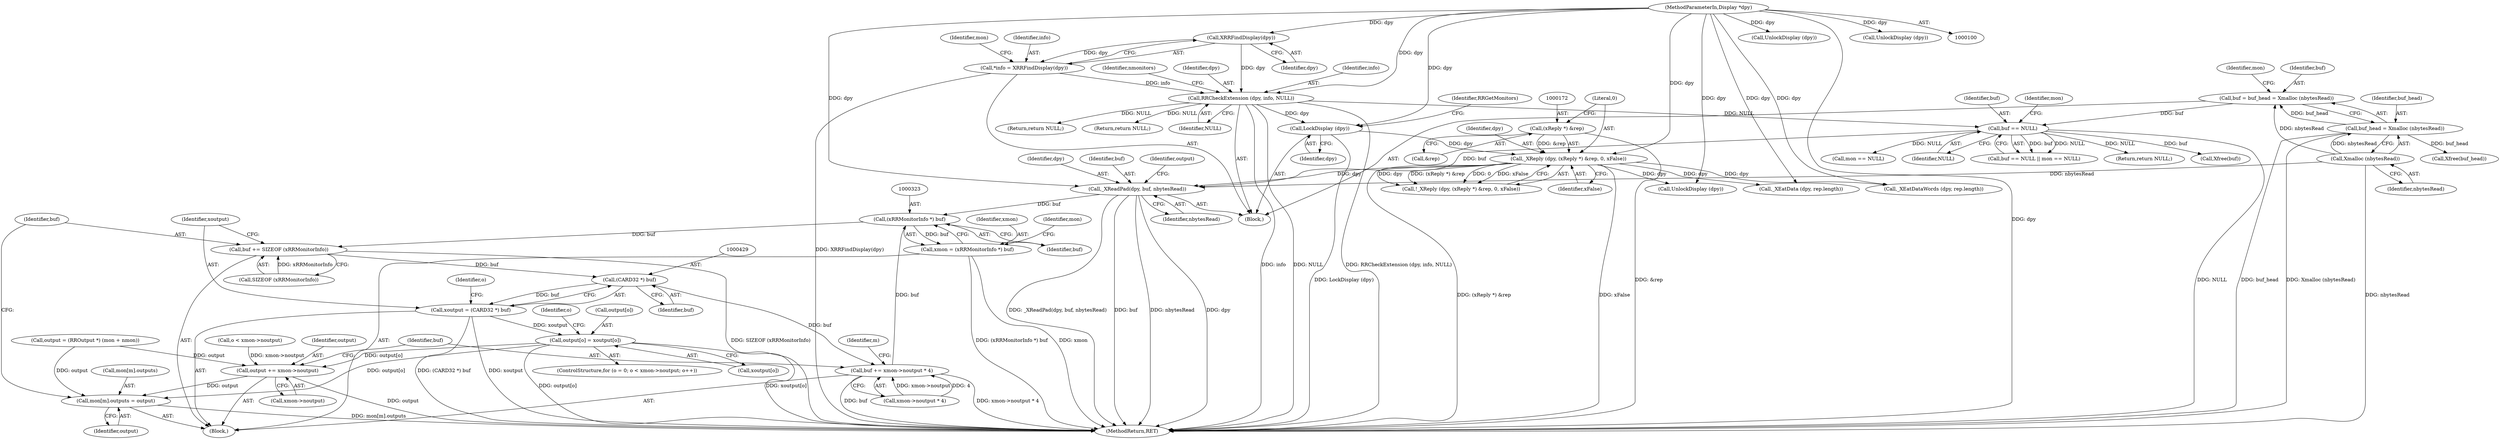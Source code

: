 digraph "0_libXrandr_a0df3e1c7728205e5c7650b2e6dce684139254a6@pointer" {
"1000299" [label="(Call,_XReadPad(dpy, buf, nbytesRead))"];
"1000169" [label="(Call,_XReply (dpy, (xReply *) &rep, 0, xFalse))"];
"1000138" [label="(Call,LockDisplay (dpy))"];
"1000129" [label="(Call,RRCheckExtension (dpy, info, NULL))"];
"1000109" [label="(Call,XRRFindDisplay(dpy))"];
"1000101" [label="(MethodParameterIn,Display *dpy)"];
"1000107" [label="(Call,*info = XRRFindDisplay(dpy))"];
"1000171" [label="(Call,(xReply *) &rep)"];
"1000278" [label="(Call,buf == NULL)"];
"1000266" [label="(Call,buf = buf_head = Xmalloc (nbytesRead))"];
"1000268" [label="(Call,buf_head = Xmalloc (nbytesRead))"];
"1000270" [label="(Call,Xmalloc (nbytesRead))"];
"1000322" [label="(Call,(xRRMonitorInfo *) buf)"];
"1000320" [label="(Call,xmon = (xRRMonitorInfo *) buf)"];
"1000422" [label="(Call,buf += SIZEOF (xRRMonitorInfo))"];
"1000428" [label="(Call,(CARD32 *) buf)"];
"1000426" [label="(Call,xoutput = (CARD32 *) buf)"];
"1000442" [label="(Call,output[o] = xoutput[o])"];
"1000415" [label="(Call,mon[m].outputs = output)"];
"1000449" [label="(Call,output += xmon->noutput)"];
"1000454" [label="(Call,buf += xmon->noutput * 4)"];
"1000415" [label="(Call,mon[m].outputs = output)"];
"1000126" [label="(Identifier,mon)"];
"1000131" [label="(Identifier,info)"];
"1000280" [label="(Identifier,NULL)"];
"1000129" [label="(Call,RRCheckExtension (dpy, info, NULL))"];
"1000422" [label="(Call,buf += SIZEOF (xRRMonitorInfo))"];
"1000282" [label="(Identifier,mon)"];
"1000139" [label="(Identifier,dpy)"];
"1000455" [label="(Identifier,buf)"];
"1000170" [label="(Identifier,dpy)"];
"1000461" [label="(Call,Xfree(buf_head))"];
"1000446" [label="(Call,xoutput[o])"];
"1000271" [label="(Identifier,nbytesRead)"];
"1000269" [label="(Identifier,buf_head)"];
"1000454" [label="(Call,buf += xmon->noutput * 4)"];
"1000268" [label="(Call,buf_head = Xmalloc (nbytesRead))"];
"1000141" [label="(Identifier,RRGetMonitors)"];
"1000176" [label="(Identifier,xFalse)"];
"1000300" [label="(Identifier,dpy)"];
"1000424" [label="(Call,SIZEOF (xRRMonitorInfo))"];
"1000108" [label="(Identifier,info)"];
"1000138" [label="(Call,LockDisplay (dpy))"];
"1000277" [label="(Call,buf == NULL || mon == NULL)"];
"1000279" [label="(Identifier,buf)"];
"1000135" [label="(Identifier,nmonitors)"];
"1000273" [label="(Identifier,mon)"];
"1000110" [label="(Identifier,dpy)"];
"1000433" [label="(Identifier,o)"];
"1000303" [label="(Call,output = (RROutput *) (mon + nmon))"];
"1000289" [label="(Call,_XEatDataWords (dpy, rep.length))"];
"1000320" [label="(Call,xmon = (xRRMonitorInfo *) buf)"];
"1000435" [label="(Call,o < xmon->noutput)"];
"1000181" [label="(Return,return NULL;)"];
"1000299" [label="(Call,_XReadPad(dpy, buf, nbytesRead))"];
"1000302" [label="(Identifier,nbytesRead)"];
"1000226" [label="(Call,_XEatData (dpy, rep.length))"];
"1000267" [label="(Identifier,buf)"];
"1000421" [label="(Identifier,output)"];
"1000109" [label="(Call,XRRFindDisplay(dpy))"];
"1000443" [label="(Call,output[o])"];
"1000423" [label="(Identifier,buf)"];
"1000451" [label="(Call,xmon->noutput)"];
"1000270" [label="(Call,Xmalloc (nbytesRead))"];
"1000173" [label="(Call,&rep)"];
"1000328" [label="(Identifier,mon)"];
"1000105" [label="(Block,)"];
"1000450" [label="(Identifier,output)"];
"1000427" [label="(Identifier,xoutput)"];
"1000175" [label="(Literal,0)"];
"1000297" [label="(Return,return NULL;)"];
"1000285" [label="(Call,Xfree(buf))"];
"1000301" [label="(Identifier,buf)"];
"1000231" [label="(Call,UnlockDisplay (dpy))"];
"1000456" [label="(Call,xmon->noutput * 4)"];
"1000234" [label="(Return,return NULL;)"];
"1000431" [label="(ControlStructure,for (o = 0; o < xmon->noutput; o++))"];
"1000426" [label="(Call,xoutput = (CARD32 *) buf)"];
"1000321" [label="(Identifier,xmon)"];
"1000428" [label="(Call,(CARD32 *) buf)"];
"1000430" [label="(Identifier,buf)"];
"1000169" [label="(Call,_XReply (dpy, (xReply *) &rep, 0, xFalse))"];
"1000178" [label="(Call,UnlockDisplay (dpy))"];
"1000278" [label="(Call,buf == NULL)"];
"1000449" [label="(Call,output += xmon->noutput)"];
"1000130" [label="(Identifier,dpy)"];
"1000318" [label="(Identifier,m)"];
"1000319" [label="(Block,)"];
"1000463" [label="(MethodReturn,RET)"];
"1000324" [label="(Identifier,buf)"];
"1000416" [label="(Call,mon[m].outputs)"];
"1000101" [label="(MethodParameterIn,Display *dpy)"];
"1000441" [label="(Identifier,o)"];
"1000132" [label="(Identifier,NULL)"];
"1000322" [label="(Call,(xRRMonitorInfo *) buf)"];
"1000294" [label="(Call,UnlockDisplay (dpy))"];
"1000107" [label="(Call,*info = XRRFindDisplay(dpy))"];
"1000304" [label="(Identifier,output)"];
"1000168" [label="(Call,!_XReply (dpy, (xReply *) &rep, 0, xFalse))"];
"1000442" [label="(Call,output[o] = xoutput[o])"];
"1000266" [label="(Call,buf = buf_head = Xmalloc (nbytesRead))"];
"1000171" [label="(Call,(xReply *) &rep)"];
"1000281" [label="(Call,mon == NULL)"];
"1000299" -> "1000105"  [label="AST: "];
"1000299" -> "1000302"  [label="CFG: "];
"1000300" -> "1000299"  [label="AST: "];
"1000301" -> "1000299"  [label="AST: "];
"1000302" -> "1000299"  [label="AST: "];
"1000304" -> "1000299"  [label="CFG: "];
"1000299" -> "1000463"  [label="DDG: _XReadPad(dpy, buf, nbytesRead)"];
"1000299" -> "1000463"  [label="DDG: buf"];
"1000299" -> "1000463"  [label="DDG: nbytesRead"];
"1000299" -> "1000463"  [label="DDG: dpy"];
"1000169" -> "1000299"  [label="DDG: dpy"];
"1000101" -> "1000299"  [label="DDG: dpy"];
"1000278" -> "1000299"  [label="DDG: buf"];
"1000270" -> "1000299"  [label="DDG: nbytesRead"];
"1000299" -> "1000322"  [label="DDG: buf"];
"1000169" -> "1000168"  [label="AST: "];
"1000169" -> "1000176"  [label="CFG: "];
"1000170" -> "1000169"  [label="AST: "];
"1000171" -> "1000169"  [label="AST: "];
"1000175" -> "1000169"  [label="AST: "];
"1000176" -> "1000169"  [label="AST: "];
"1000168" -> "1000169"  [label="CFG: "];
"1000169" -> "1000463"  [label="DDG: xFalse"];
"1000169" -> "1000463"  [label="DDG: (xReply *) &rep"];
"1000169" -> "1000168"  [label="DDG: dpy"];
"1000169" -> "1000168"  [label="DDG: (xReply *) &rep"];
"1000169" -> "1000168"  [label="DDG: 0"];
"1000169" -> "1000168"  [label="DDG: xFalse"];
"1000138" -> "1000169"  [label="DDG: dpy"];
"1000101" -> "1000169"  [label="DDG: dpy"];
"1000171" -> "1000169"  [label="DDG: &rep"];
"1000169" -> "1000178"  [label="DDG: dpy"];
"1000169" -> "1000226"  [label="DDG: dpy"];
"1000169" -> "1000289"  [label="DDG: dpy"];
"1000138" -> "1000105"  [label="AST: "];
"1000138" -> "1000139"  [label="CFG: "];
"1000139" -> "1000138"  [label="AST: "];
"1000141" -> "1000138"  [label="CFG: "];
"1000138" -> "1000463"  [label="DDG: LockDisplay (dpy)"];
"1000129" -> "1000138"  [label="DDG: dpy"];
"1000101" -> "1000138"  [label="DDG: dpy"];
"1000129" -> "1000105"  [label="AST: "];
"1000129" -> "1000132"  [label="CFG: "];
"1000130" -> "1000129"  [label="AST: "];
"1000131" -> "1000129"  [label="AST: "];
"1000132" -> "1000129"  [label="AST: "];
"1000135" -> "1000129"  [label="CFG: "];
"1000129" -> "1000463"  [label="DDG: NULL"];
"1000129" -> "1000463"  [label="DDG: RRCheckExtension (dpy, info, NULL)"];
"1000129" -> "1000463"  [label="DDG: info"];
"1000109" -> "1000129"  [label="DDG: dpy"];
"1000101" -> "1000129"  [label="DDG: dpy"];
"1000107" -> "1000129"  [label="DDG: info"];
"1000129" -> "1000181"  [label="DDG: NULL"];
"1000129" -> "1000234"  [label="DDG: NULL"];
"1000129" -> "1000278"  [label="DDG: NULL"];
"1000109" -> "1000107"  [label="AST: "];
"1000109" -> "1000110"  [label="CFG: "];
"1000110" -> "1000109"  [label="AST: "];
"1000107" -> "1000109"  [label="CFG: "];
"1000109" -> "1000107"  [label="DDG: dpy"];
"1000101" -> "1000109"  [label="DDG: dpy"];
"1000101" -> "1000100"  [label="AST: "];
"1000101" -> "1000463"  [label="DDG: dpy"];
"1000101" -> "1000178"  [label="DDG: dpy"];
"1000101" -> "1000226"  [label="DDG: dpy"];
"1000101" -> "1000231"  [label="DDG: dpy"];
"1000101" -> "1000289"  [label="DDG: dpy"];
"1000101" -> "1000294"  [label="DDG: dpy"];
"1000107" -> "1000105"  [label="AST: "];
"1000108" -> "1000107"  [label="AST: "];
"1000126" -> "1000107"  [label="CFG: "];
"1000107" -> "1000463"  [label="DDG: XRRFindDisplay(dpy)"];
"1000171" -> "1000173"  [label="CFG: "];
"1000172" -> "1000171"  [label="AST: "];
"1000173" -> "1000171"  [label="AST: "];
"1000175" -> "1000171"  [label="CFG: "];
"1000171" -> "1000463"  [label="DDG: &rep"];
"1000278" -> "1000277"  [label="AST: "];
"1000278" -> "1000280"  [label="CFG: "];
"1000279" -> "1000278"  [label="AST: "];
"1000280" -> "1000278"  [label="AST: "];
"1000282" -> "1000278"  [label="CFG: "];
"1000277" -> "1000278"  [label="CFG: "];
"1000278" -> "1000463"  [label="DDG: NULL"];
"1000278" -> "1000277"  [label="DDG: buf"];
"1000278" -> "1000277"  [label="DDG: NULL"];
"1000266" -> "1000278"  [label="DDG: buf"];
"1000278" -> "1000281"  [label="DDG: NULL"];
"1000278" -> "1000285"  [label="DDG: buf"];
"1000278" -> "1000297"  [label="DDG: NULL"];
"1000266" -> "1000105"  [label="AST: "];
"1000266" -> "1000268"  [label="CFG: "];
"1000267" -> "1000266"  [label="AST: "];
"1000268" -> "1000266"  [label="AST: "];
"1000273" -> "1000266"  [label="CFG: "];
"1000268" -> "1000266"  [label="DDG: buf_head"];
"1000270" -> "1000266"  [label="DDG: nbytesRead"];
"1000268" -> "1000270"  [label="CFG: "];
"1000269" -> "1000268"  [label="AST: "];
"1000270" -> "1000268"  [label="AST: "];
"1000268" -> "1000463"  [label="DDG: buf_head"];
"1000268" -> "1000463"  [label="DDG: Xmalloc (nbytesRead)"];
"1000270" -> "1000268"  [label="DDG: nbytesRead"];
"1000268" -> "1000461"  [label="DDG: buf_head"];
"1000270" -> "1000271"  [label="CFG: "];
"1000271" -> "1000270"  [label="AST: "];
"1000270" -> "1000463"  [label="DDG: nbytesRead"];
"1000322" -> "1000320"  [label="AST: "];
"1000322" -> "1000324"  [label="CFG: "];
"1000323" -> "1000322"  [label="AST: "];
"1000324" -> "1000322"  [label="AST: "];
"1000320" -> "1000322"  [label="CFG: "];
"1000322" -> "1000320"  [label="DDG: buf"];
"1000454" -> "1000322"  [label="DDG: buf"];
"1000322" -> "1000422"  [label="DDG: buf"];
"1000320" -> "1000319"  [label="AST: "];
"1000321" -> "1000320"  [label="AST: "];
"1000328" -> "1000320"  [label="CFG: "];
"1000320" -> "1000463"  [label="DDG: (xRRMonitorInfo *) buf"];
"1000320" -> "1000463"  [label="DDG: xmon"];
"1000422" -> "1000319"  [label="AST: "];
"1000422" -> "1000424"  [label="CFG: "];
"1000423" -> "1000422"  [label="AST: "];
"1000424" -> "1000422"  [label="AST: "];
"1000427" -> "1000422"  [label="CFG: "];
"1000422" -> "1000463"  [label="DDG: SIZEOF (xRRMonitorInfo)"];
"1000424" -> "1000422"  [label="DDG: xRRMonitorInfo"];
"1000422" -> "1000428"  [label="DDG: buf"];
"1000428" -> "1000426"  [label="AST: "];
"1000428" -> "1000430"  [label="CFG: "];
"1000429" -> "1000428"  [label="AST: "];
"1000430" -> "1000428"  [label="AST: "];
"1000426" -> "1000428"  [label="CFG: "];
"1000428" -> "1000426"  [label="DDG: buf"];
"1000428" -> "1000454"  [label="DDG: buf"];
"1000426" -> "1000319"  [label="AST: "];
"1000427" -> "1000426"  [label="AST: "];
"1000433" -> "1000426"  [label="CFG: "];
"1000426" -> "1000463"  [label="DDG: (CARD32 *) buf"];
"1000426" -> "1000463"  [label="DDG: xoutput"];
"1000426" -> "1000442"  [label="DDG: xoutput"];
"1000442" -> "1000431"  [label="AST: "];
"1000442" -> "1000446"  [label="CFG: "];
"1000443" -> "1000442"  [label="AST: "];
"1000446" -> "1000442"  [label="AST: "];
"1000441" -> "1000442"  [label="CFG: "];
"1000442" -> "1000463"  [label="DDG: output[o]"];
"1000442" -> "1000463"  [label="DDG: xoutput[o]"];
"1000442" -> "1000415"  [label="DDG: output[o]"];
"1000442" -> "1000449"  [label="DDG: output[o]"];
"1000415" -> "1000319"  [label="AST: "];
"1000415" -> "1000421"  [label="CFG: "];
"1000416" -> "1000415"  [label="AST: "];
"1000421" -> "1000415"  [label="AST: "];
"1000423" -> "1000415"  [label="CFG: "];
"1000415" -> "1000463"  [label="DDG: mon[m].outputs"];
"1000303" -> "1000415"  [label="DDG: output"];
"1000449" -> "1000415"  [label="DDG: output"];
"1000449" -> "1000319"  [label="AST: "];
"1000449" -> "1000451"  [label="CFG: "];
"1000450" -> "1000449"  [label="AST: "];
"1000451" -> "1000449"  [label="AST: "];
"1000455" -> "1000449"  [label="CFG: "];
"1000449" -> "1000463"  [label="DDG: output"];
"1000435" -> "1000449"  [label="DDG: xmon->noutput"];
"1000303" -> "1000449"  [label="DDG: output"];
"1000454" -> "1000319"  [label="AST: "];
"1000454" -> "1000456"  [label="CFG: "];
"1000455" -> "1000454"  [label="AST: "];
"1000456" -> "1000454"  [label="AST: "];
"1000318" -> "1000454"  [label="CFG: "];
"1000454" -> "1000463"  [label="DDG: buf"];
"1000454" -> "1000463"  [label="DDG: xmon->noutput * 4"];
"1000456" -> "1000454"  [label="DDG: xmon->noutput"];
"1000456" -> "1000454"  [label="DDG: 4"];
}
